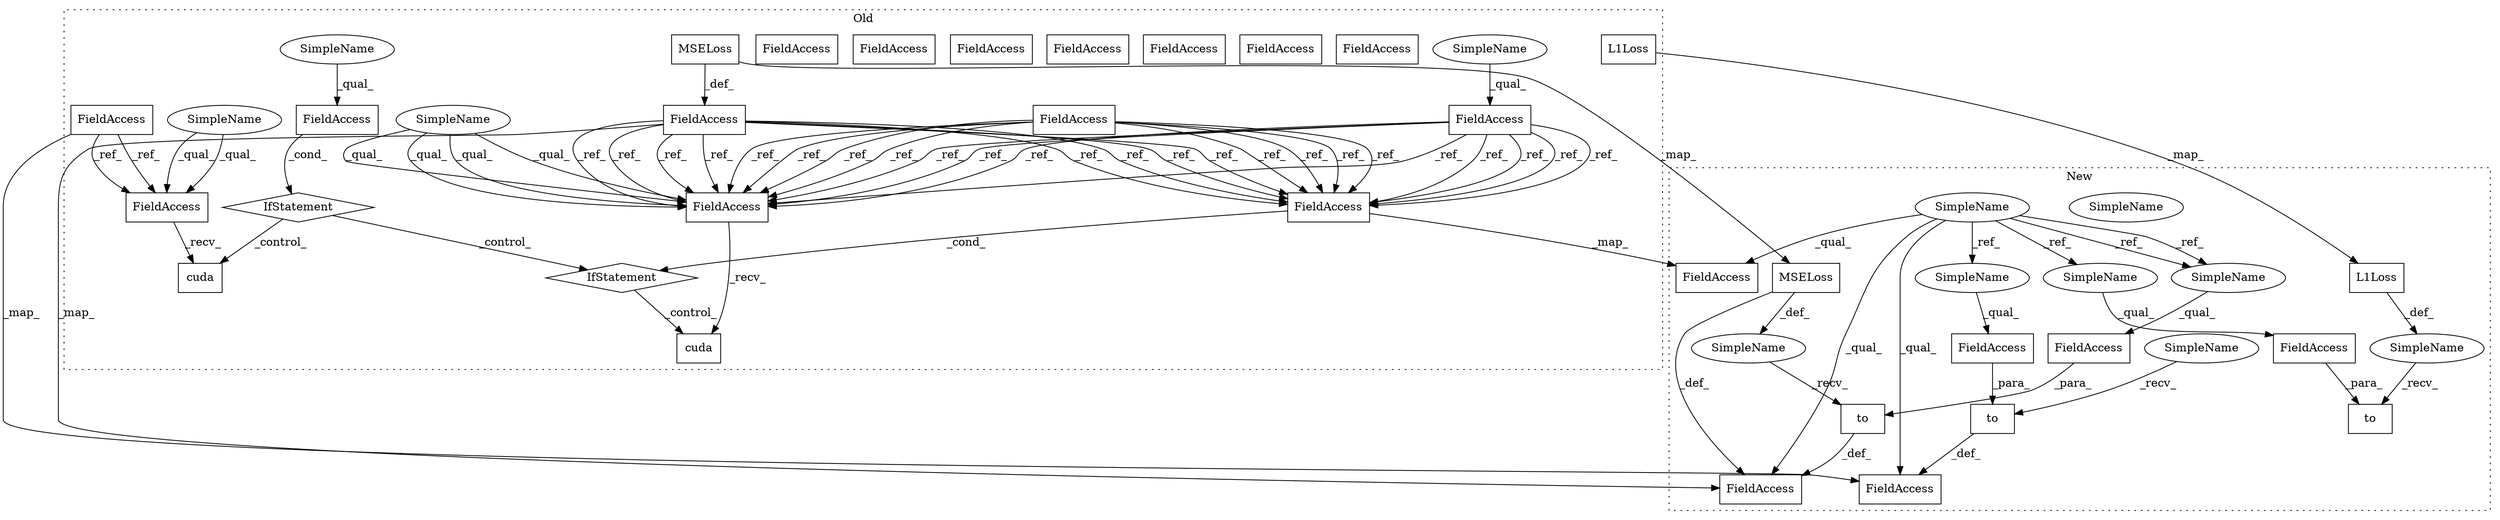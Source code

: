 digraph G {
subgraph cluster0 {
1 [label="MSELoss" a="32" s="1611" l="9" shape="box"];
10 [label="L1Loss" a="32" s="1003" l="8" shape="box"];
15 [label="cuda" a="32" s="2607" l="6" shape="box"];
16 [label="FieldAccess" a="22" s="2471" l="12" shape="box"];
17 [label="FieldAccess" a="22" s="1850" l="12" shape="box"];
18 [label="FieldAccess" a="22" s="2594" l="12" shape="box"];
20 [label="cuda" a="32" s="2726" l="6" shape="box"];
21 [label="IfStatement" a="25" s="2564,2580" l="4,2" shape="diamond"];
22 [label="FieldAccess" a="22" s="2714" l="11" shape="box"];
23 [label="FieldAccess" a="22" s="2363" l="11" shape="box"];
25 [label="FieldAccess" a="22" s="1497" l="12" shape="box"];
26 [label="IfStatement" a="25" s="2467,2483" l="4,2" shape="diamond"];
27 [label="FieldAccess" a="22" s="1589" l="12" shape="box"];
29 [label="FieldAccess" a="22" s="2568" l="12" shape="box"];
31 [label="FieldAccess" a="22" s="2594" l="12" shape="box"];
32 [label="FieldAccess" a="22" s="2568" l="12" shape="box"];
33 [label="FieldAccess" a="22" s="2594" l="12" shape="box"];
34 [label="FieldAccess" a="22" s="2568" l="12" shape="box"];
35 [label="FieldAccess" a="22" s="2568" l="12" shape="box"];
36 [label="FieldAccess" a="22" s="2594" l="12" shape="box"];
40 [label="FieldAccess" a="22" s="2714" l="11" shape="box"];
41 [label="SimpleName" a="42" s="2471" l="4" shape="ellipse"];
42 [label="SimpleName" a="42" s="2594" l="4" shape="ellipse"];
43 [label="SimpleName" a="42" s="2714" l="4" shape="ellipse"];
44 [label="SimpleName" a="42" s="1497" l="4" shape="ellipse"];
label = "Old";
style="dotted";
}
subgraph cluster1 {
2 [label="MSELoss" a="32" s="1691" l="9" shape="box"];
3 [label="to" a="32" s="1701,1715" l="3,1" shape="box"];
4 [label="FieldAccess" a="22" s="1704" l="11" shape="box"];
5 [label="SimpleName" a="42" s="1704" l="4" shape="ellipse"];
6 [label="SimpleName" a="42" s="378" l="4" shape="ellipse"];
7 [label="FieldAccess" a="22" s="1047" l="11" shape="box"];
8 [label="to" a="32" s="1044,1058" l="3,1" shape="box"];
9 [label="L1Loss" a="32" s="1035" l="8" shape="box"];
11 [label="FieldAccess" a="22" s="2539" l="11" shape="box"];
12 [label="to" a="32" s="2536,2550" l="3,1" shape="box"];
13 [label="SimpleName" a="42" s="" l="" shape="ellipse"];
14 [label="SimpleName" a="42" s="" l="" shape="ellipse"];
19 [label="SimpleName" a="42" s="" l="" shape="ellipse"];
24 [label="FieldAccess" a="22" s="2491" l="11" shape="box"];
28 [label="FieldAccess" a="22" s="1669" l="12" shape="box"];
30 [label="FieldAccess" a="22" s="1561" l="12" shape="box"];
37 [label="SimpleName" a="42" s="1047" l="4" shape="ellipse"];
38 [label="SimpleName" a="42" s="2539" l="4" shape="ellipse"];
39 [label="SimpleName" a="42" s="1704" l="4" shape="ellipse"];
label = "New";
style="dotted";
}
1 -> 27 [label="_def_"];
1 -> 2 [label="_map_"];
2 -> 28 [label="_def_"];
2 -> 19 [label="_def_"];
3 -> 28 [label="_def_"];
4 -> 3 [label="_para_"];
6 -> 39 [label="_ref_"];
6 -> 28 [label="_qual_"];
6 -> 24 [label="_qual_"];
6 -> 38 [label="_ref_"];
6 -> 30 [label="_qual_"];
6 -> 37 [label="_ref_"];
6 -> 39 [label="_ref_"];
7 -> 8 [label="_para_"];
9 -> 13 [label="_def_"];
10 -> 9 [label="_map_"];
11 -> 12 [label="_para_"];
12 -> 24 [label="_def_"];
13 -> 8 [label="_recv_"];
14 -> 12 [label="_recv_"];
16 -> 26 [label="_cond_"];
17 -> 35 [label="_ref_"];
17 -> 35 [label="_ref_"];
17 -> 36 [label="_ref_"];
17 -> 36 [label="_ref_"];
17 -> 35 [label="_ref_"];
17 -> 36 [label="_ref_"];
17 -> 35 [label="_ref_"];
17 -> 36 [label="_ref_"];
19 -> 3 [label="_recv_"];
21 -> 15 [label="_control_"];
23 -> 40 [label="_ref_"];
23 -> 40 [label="_ref_"];
23 -> 24 [label="_map_"];
25 -> 36 [label="_ref_"];
25 -> 35 [label="_ref_"];
25 -> 35 [label="_ref_"];
25 -> 36 [label="_ref_"];
25 -> 36 [label="_ref_"];
25 -> 35 [label="_ref_"];
25 -> 35 [label="_ref_"];
25 -> 36 [label="_ref_"];
26 -> 21 [label="_control_"];
26 -> 20 [label="_control_"];
27 -> 36 [label="_ref_"];
27 -> 28 [label="_map_"];
27 -> 36 [label="_ref_"];
27 -> 35 [label="_ref_"];
27 -> 35 [label="_ref_"];
27 -> 36 [label="_ref_"];
27 -> 36 [label="_ref_"];
27 -> 35 [label="_ref_"];
27 -> 35 [label="_ref_"];
35 -> 21 [label="_cond_"];
35 -> 30 [label="_map_"];
36 -> 15 [label="_recv_"];
37 -> 7 [label="_qual_"];
38 -> 11 [label="_qual_"];
39 -> 4 [label="_qual_"];
40 -> 20 [label="_recv_"];
41 -> 16 [label="_qual_"];
42 -> 36 [label="_qual_"];
42 -> 36 [label="_qual_"];
42 -> 36 [label="_qual_"];
42 -> 36 [label="_qual_"];
43 -> 40 [label="_qual_"];
43 -> 40 [label="_qual_"];
44 -> 25 [label="_qual_"];
}